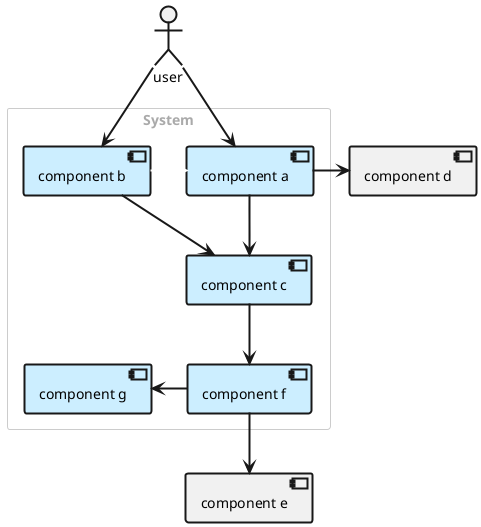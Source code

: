 @startuml demo
<style>
arrow {
    LineThickness: 2;
}
component, actor {
    LineThickness: 2;
}
rectangle {
    LineColor: #ccc;
    FontColor: #aaa;
}
</style>

actor "user"
rectangle "System" {
    [component a] as a #CEF
    [component b] as b #CEF
    [component c] as c #CEF
    [component f] as f #CEF
    [component g] as g #CEF
}
[component d] as d
[component e] as e

a --> c
b --> c
b -[#hidden]> a
c --> f
a -right-> d
f -left-> g
user -down-> a
user -down-> b
f -down-> e

@enduml



